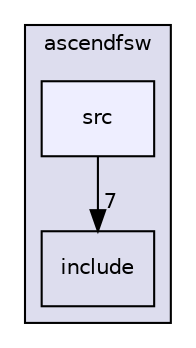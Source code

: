 digraph "/home/runner/work/Fall-2024/Fall-2024/ascendfsw/src" {
  bgcolor=transparent;
  compound=true
  node [ fontsize="10", fontname="Helvetica"];
  edge [ labelfontsize="10", labelfontname="Helvetica"];
  subgraph clusterdir_ff455c5362987bedc71331f2f73f324a {
    graph [ bgcolor="#ddddee", pencolor="black", label="ascendfsw" fontname="Helvetica", fontsize="10", URL="dir_ff455c5362987bedc71331f2f73f324a.html"]
  dir_598cc9471c9d54adc06440bf1ece3782 [shape=box label="include" URL="dir_598cc9471c9d54adc06440bf1ece3782.html"];
  dir_d7d498d630d77a78877888d5961eb9e9 [shape=box, label="src", style="filled", fillcolor="#eeeeff", pencolor="black", URL="dir_d7d498d630d77a78877888d5961eb9e9.html"];
  }
  dir_d7d498d630d77a78877888d5961eb9e9->dir_598cc9471c9d54adc06440bf1ece3782 [headlabel="7", labeldistance=1.5 headhref="dir_000002_000001.html"];
}
